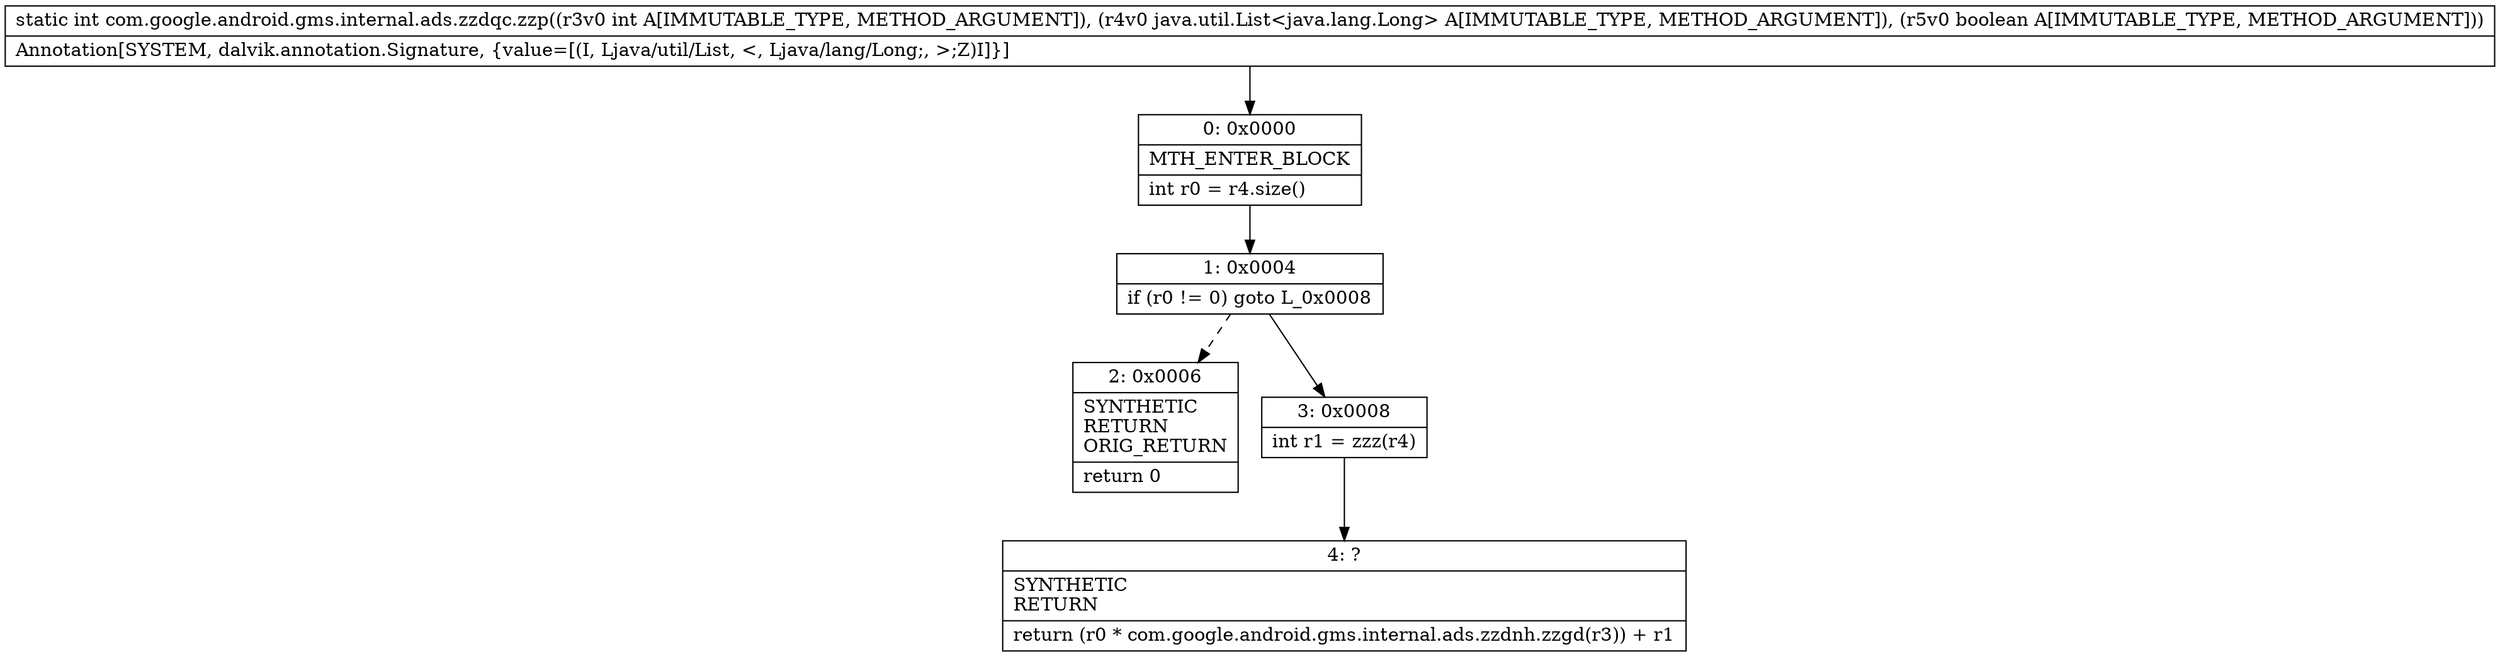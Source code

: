 digraph "CFG forcom.google.android.gms.internal.ads.zzdqc.zzp(ILjava\/util\/List;Z)I" {
Node_0 [shape=record,label="{0\:\ 0x0000|MTH_ENTER_BLOCK\l|int r0 = r4.size()\l}"];
Node_1 [shape=record,label="{1\:\ 0x0004|if (r0 != 0) goto L_0x0008\l}"];
Node_2 [shape=record,label="{2\:\ 0x0006|SYNTHETIC\lRETURN\lORIG_RETURN\l|return 0\l}"];
Node_3 [shape=record,label="{3\:\ 0x0008|int r1 = zzz(r4)\l}"];
Node_4 [shape=record,label="{4\:\ ?|SYNTHETIC\lRETURN\l|return (r0 * com.google.android.gms.internal.ads.zzdnh.zzgd(r3)) + r1\l}"];
MethodNode[shape=record,label="{static int com.google.android.gms.internal.ads.zzdqc.zzp((r3v0 int A[IMMUTABLE_TYPE, METHOD_ARGUMENT]), (r4v0 java.util.List\<java.lang.Long\> A[IMMUTABLE_TYPE, METHOD_ARGUMENT]), (r5v0 boolean A[IMMUTABLE_TYPE, METHOD_ARGUMENT]))  | Annotation[SYSTEM, dalvik.annotation.Signature, \{value=[(I, Ljava\/util\/List, \<, Ljava\/lang\/Long;, \>;Z)I]\}]\l}"];
MethodNode -> Node_0;
Node_0 -> Node_1;
Node_1 -> Node_2[style=dashed];
Node_1 -> Node_3;
Node_3 -> Node_4;
}

